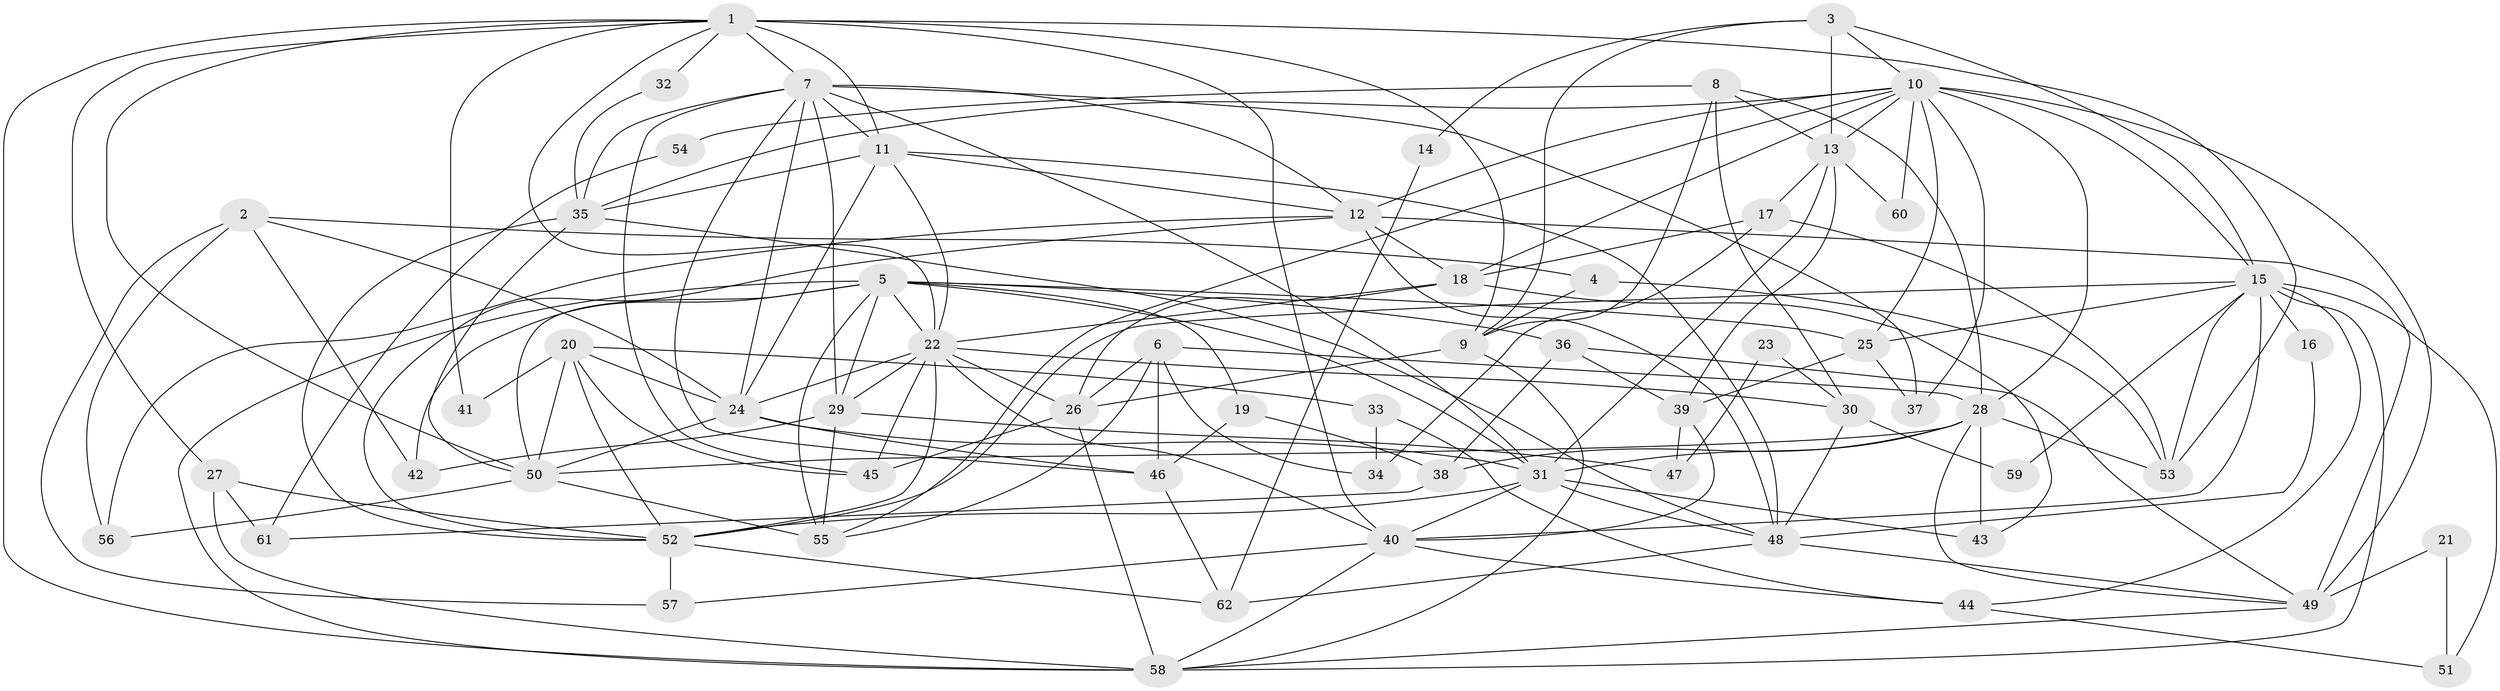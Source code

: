 // original degree distribution, {5: 0.18699186991869918, 2: 0.15447154471544716, 4: 0.2926829268292683, 3: 0.23577235772357724, 6: 0.07317073170731707, 8: 0.024390243902439025, 7: 0.024390243902439025, 9: 0.008130081300813009}
// Generated by graph-tools (version 1.1) at 2025/35/03/09/25 02:35:55]
// undirected, 62 vertices, 165 edges
graph export_dot {
graph [start="1"]
  node [color=gray90,style=filled];
  1;
  2;
  3;
  4;
  5;
  6;
  7;
  8;
  9;
  10;
  11;
  12;
  13;
  14;
  15;
  16;
  17;
  18;
  19;
  20;
  21;
  22;
  23;
  24;
  25;
  26;
  27;
  28;
  29;
  30;
  31;
  32;
  33;
  34;
  35;
  36;
  37;
  38;
  39;
  40;
  41;
  42;
  43;
  44;
  45;
  46;
  47;
  48;
  49;
  50;
  51;
  52;
  53;
  54;
  55;
  56;
  57;
  58;
  59;
  60;
  61;
  62;
  1 -- 7 [weight=1.0];
  1 -- 9 [weight=1.0];
  1 -- 11 [weight=1.0];
  1 -- 22 [weight=1.0];
  1 -- 27 [weight=1.0];
  1 -- 32 [weight=1.0];
  1 -- 40 [weight=2.0];
  1 -- 41 [weight=1.0];
  1 -- 50 [weight=1.0];
  1 -- 53 [weight=1.0];
  1 -- 58 [weight=1.0];
  2 -- 4 [weight=1.0];
  2 -- 24 [weight=1.0];
  2 -- 42 [weight=1.0];
  2 -- 56 [weight=1.0];
  2 -- 57 [weight=1.0];
  3 -- 9 [weight=1.0];
  3 -- 10 [weight=1.0];
  3 -- 13 [weight=2.0];
  3 -- 14 [weight=1.0];
  3 -- 15 [weight=2.0];
  4 -- 9 [weight=1.0];
  4 -- 53 [weight=1.0];
  5 -- 19 [weight=1.0];
  5 -- 22 [weight=2.0];
  5 -- 25 [weight=2.0];
  5 -- 29 [weight=1.0];
  5 -- 31 [weight=2.0];
  5 -- 36 [weight=2.0];
  5 -- 42 [weight=3.0];
  5 -- 50 [weight=1.0];
  5 -- 55 [weight=1.0];
  5 -- 58 [weight=1.0];
  6 -- 26 [weight=1.0];
  6 -- 28 [weight=1.0];
  6 -- 34 [weight=1.0];
  6 -- 46 [weight=2.0];
  6 -- 55 [weight=1.0];
  7 -- 11 [weight=1.0];
  7 -- 12 [weight=1.0];
  7 -- 24 [weight=1.0];
  7 -- 29 [weight=1.0];
  7 -- 31 [weight=1.0];
  7 -- 35 [weight=1.0];
  7 -- 37 [weight=1.0];
  7 -- 45 [weight=1.0];
  7 -- 46 [weight=1.0];
  8 -- 9 [weight=1.0];
  8 -- 13 [weight=1.0];
  8 -- 28 [weight=1.0];
  8 -- 30 [weight=1.0];
  8 -- 54 [weight=1.0];
  9 -- 26 [weight=1.0];
  9 -- 58 [weight=1.0];
  10 -- 12 [weight=1.0];
  10 -- 13 [weight=1.0];
  10 -- 15 [weight=2.0];
  10 -- 18 [weight=1.0];
  10 -- 25 [weight=1.0];
  10 -- 28 [weight=1.0];
  10 -- 35 [weight=2.0];
  10 -- 37 [weight=1.0];
  10 -- 49 [weight=2.0];
  10 -- 55 [weight=1.0];
  10 -- 60 [weight=1.0];
  11 -- 12 [weight=1.0];
  11 -- 22 [weight=1.0];
  11 -- 24 [weight=1.0];
  11 -- 35 [weight=2.0];
  11 -- 48 [weight=1.0];
  12 -- 18 [weight=2.0];
  12 -- 48 [weight=1.0];
  12 -- 49 [weight=1.0];
  12 -- 52 [weight=1.0];
  12 -- 56 [weight=1.0];
  13 -- 17 [weight=1.0];
  13 -- 31 [weight=1.0];
  13 -- 39 [weight=1.0];
  13 -- 60 [weight=1.0];
  14 -- 62 [weight=1.0];
  15 -- 16 [weight=1.0];
  15 -- 25 [weight=1.0];
  15 -- 40 [weight=1.0];
  15 -- 44 [weight=1.0];
  15 -- 51 [weight=1.0];
  15 -- 52 [weight=1.0];
  15 -- 53 [weight=1.0];
  15 -- 58 [weight=1.0];
  15 -- 59 [weight=1.0];
  16 -- 48 [weight=1.0];
  17 -- 18 [weight=1.0];
  17 -- 34 [weight=1.0];
  17 -- 53 [weight=1.0];
  18 -- 22 [weight=2.0];
  18 -- 26 [weight=2.0];
  18 -- 43 [weight=1.0];
  19 -- 38 [weight=1.0];
  19 -- 46 [weight=1.0];
  20 -- 24 [weight=1.0];
  20 -- 33 [weight=1.0];
  20 -- 41 [weight=1.0];
  20 -- 45 [weight=1.0];
  20 -- 50 [weight=1.0];
  20 -- 52 [weight=1.0];
  21 -- 49 [weight=1.0];
  21 -- 51 [weight=1.0];
  22 -- 24 [weight=1.0];
  22 -- 26 [weight=2.0];
  22 -- 29 [weight=1.0];
  22 -- 30 [weight=1.0];
  22 -- 40 [weight=1.0];
  22 -- 45 [weight=1.0];
  22 -- 52 [weight=1.0];
  23 -- 30 [weight=1.0];
  23 -- 47 [weight=1.0];
  24 -- 31 [weight=1.0];
  24 -- 46 [weight=1.0];
  24 -- 50 [weight=2.0];
  25 -- 37 [weight=1.0];
  25 -- 39 [weight=1.0];
  26 -- 45 [weight=1.0];
  26 -- 58 [weight=1.0];
  27 -- 52 [weight=1.0];
  27 -- 58 [weight=1.0];
  27 -- 61 [weight=1.0];
  28 -- 31 [weight=1.0];
  28 -- 38 [weight=1.0];
  28 -- 43 [weight=1.0];
  28 -- 49 [weight=1.0];
  28 -- 50 [weight=1.0];
  28 -- 53 [weight=1.0];
  29 -- 42 [weight=1.0];
  29 -- 47 [weight=1.0];
  29 -- 55 [weight=1.0];
  30 -- 48 [weight=1.0];
  30 -- 59 [weight=1.0];
  31 -- 40 [weight=2.0];
  31 -- 43 [weight=1.0];
  31 -- 48 [weight=1.0];
  31 -- 52 [weight=1.0];
  32 -- 35 [weight=1.0];
  33 -- 34 [weight=1.0];
  33 -- 44 [weight=1.0];
  35 -- 48 [weight=1.0];
  35 -- 50 [weight=1.0];
  35 -- 52 [weight=1.0];
  36 -- 38 [weight=1.0];
  36 -- 39 [weight=1.0];
  36 -- 49 [weight=1.0];
  38 -- 61 [weight=1.0];
  39 -- 40 [weight=1.0];
  39 -- 47 [weight=1.0];
  40 -- 44 [weight=1.0];
  40 -- 57 [weight=1.0];
  40 -- 58 [weight=1.0];
  44 -- 51 [weight=1.0];
  46 -- 62 [weight=1.0];
  48 -- 49 [weight=1.0];
  48 -- 62 [weight=1.0];
  49 -- 58 [weight=1.0];
  50 -- 55 [weight=1.0];
  50 -- 56 [weight=1.0];
  52 -- 57 [weight=1.0];
  52 -- 62 [weight=1.0];
  54 -- 61 [weight=1.0];
}
